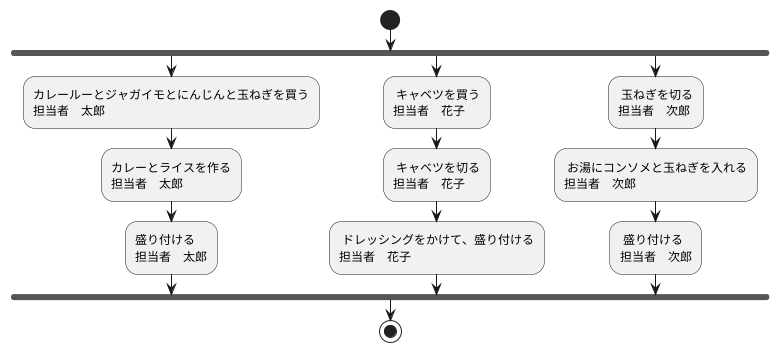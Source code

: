 @startuml ディナー
start
fork
    :カレールーとジャガイモとにんじんと玉ねぎを買う
    担当者　太郎;
    :カレーとライスを作る
    担当者　太郎;
    :盛り付ける
    担当者　太郎;
fork again
    : キャベツを買う
    担当者　花子;
    : キャベツを切る
    担当者　花子;
    : ドレッシングをかけて、盛り付ける
    担当者　花子;
fork again
    : 玉ねぎを切る
    担当者　次郎;
    : お湯にコンソメと玉ねぎを入れる
    担当者　次郎;
    : 盛り付ける
    担当者　次郎;

end fork

stop
@enduml
